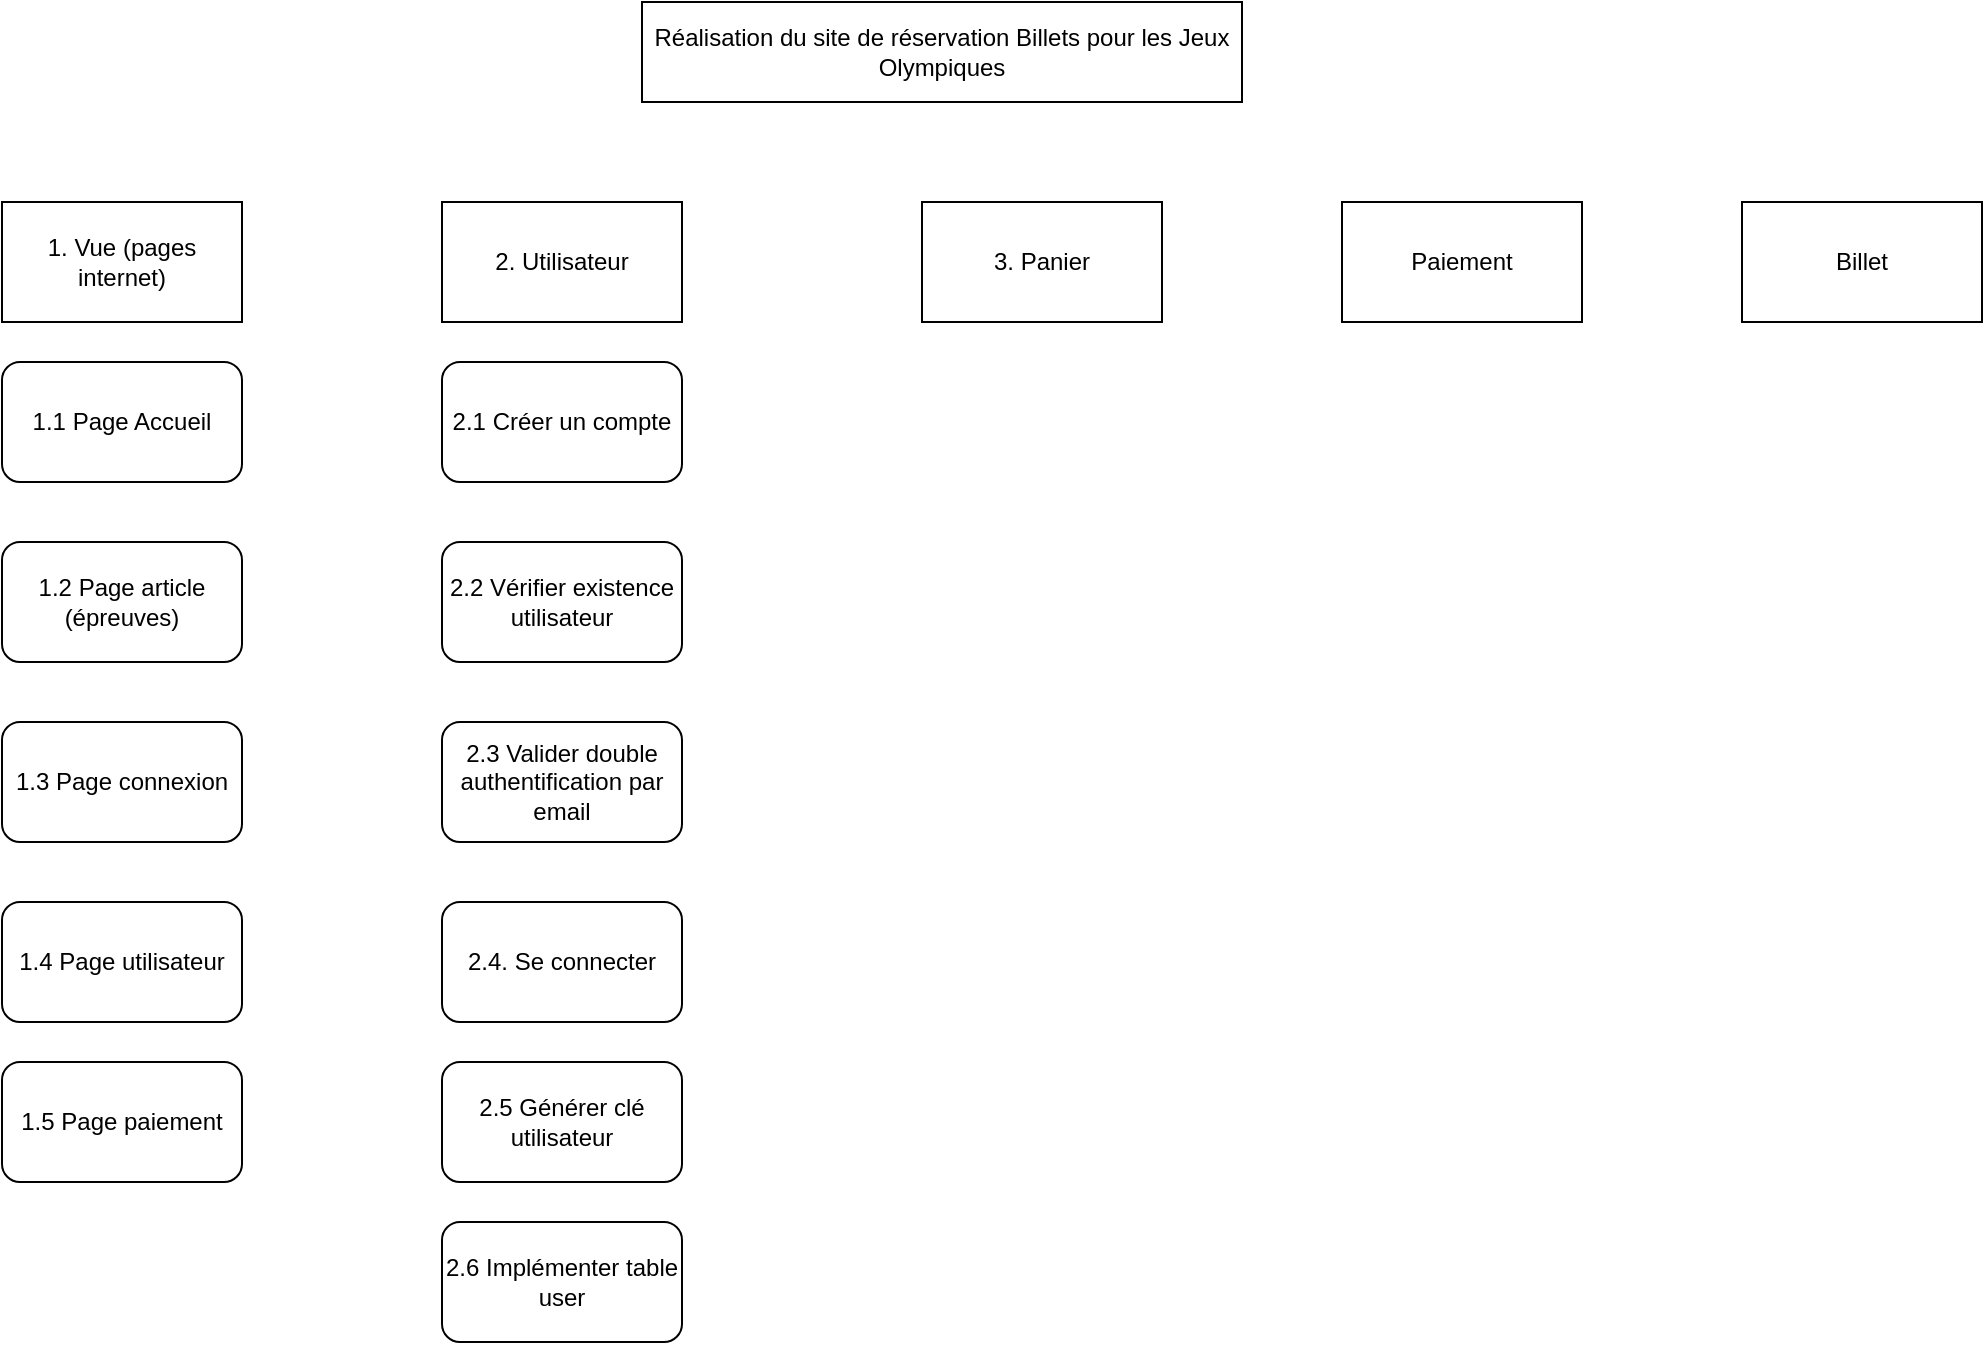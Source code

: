 <mxfile version="24.2.5" type="github">
  <diagram name="Page-1" id="QU1jY9Tkd8GwuoRYvhUv">
    <mxGraphModel dx="794" dy="386" grid="1" gridSize="10" guides="1" tooltips="1" connect="1" arrows="1" fold="1" page="1" pageScale="1" pageWidth="827" pageHeight="1169" math="0" shadow="0">
      <root>
        <mxCell id="0" />
        <mxCell id="1" parent="0" />
        <mxCell id="j6DFhhQBlQ9trEZJzmF2-1" value="Réalisation du site de réservation Billets pour les Jeux Olympiques " style="rounded=0;whiteSpace=wrap;html=1;" vertex="1" parent="1">
          <mxGeometry x="330" y="30" width="300" height="50" as="geometry" />
        </mxCell>
        <mxCell id="j6DFhhQBlQ9trEZJzmF2-2" value="1. Vue (pages internet) " style="rounded=0;whiteSpace=wrap;html=1;" vertex="1" parent="1">
          <mxGeometry x="10" y="130" width="120" height="60" as="geometry" />
        </mxCell>
        <mxCell id="j6DFhhQBlQ9trEZJzmF2-3" value="2. Utilisateur " style="rounded=0;whiteSpace=wrap;html=1;" vertex="1" parent="1">
          <mxGeometry x="230" y="130" width="120" height="60" as="geometry" />
        </mxCell>
        <mxCell id="j6DFhhQBlQ9trEZJzmF2-5" value="3. Panier " style="rounded=0;whiteSpace=wrap;html=1;" vertex="1" parent="1">
          <mxGeometry x="470" y="130" width="120" height="60" as="geometry" />
        </mxCell>
        <mxCell id="j6DFhhQBlQ9trEZJzmF2-6" value="Paiement" style="rounded=0;whiteSpace=wrap;html=1;" vertex="1" parent="1">
          <mxGeometry x="680" y="130" width="120" height="60" as="geometry" />
        </mxCell>
        <mxCell id="j6DFhhQBlQ9trEZJzmF2-7" value="Billet" style="rounded=0;whiteSpace=wrap;html=1;" vertex="1" parent="1">
          <mxGeometry x="880" y="130" width="120" height="60" as="geometry" />
        </mxCell>
        <mxCell id="j6DFhhQBlQ9trEZJzmF2-8" value="1.1 Page Accueil" style="rounded=1;whiteSpace=wrap;html=1;" vertex="1" parent="1">
          <mxGeometry x="10" y="210" width="120" height="60" as="geometry" />
        </mxCell>
        <mxCell id="j6DFhhQBlQ9trEZJzmF2-9" value="1.2 Page article (épreuves)" style="rounded=1;whiteSpace=wrap;html=1;" vertex="1" parent="1">
          <mxGeometry x="10" y="300" width="120" height="60" as="geometry" />
        </mxCell>
        <mxCell id="j6DFhhQBlQ9trEZJzmF2-10" value="1.3 Page connexion" style="rounded=1;whiteSpace=wrap;html=1;" vertex="1" parent="1">
          <mxGeometry x="10" y="390" width="120" height="60" as="geometry" />
        </mxCell>
        <mxCell id="j6DFhhQBlQ9trEZJzmF2-11" value="1.4 Page utilisateur" style="rounded=1;whiteSpace=wrap;html=1;" vertex="1" parent="1">
          <mxGeometry x="10" y="480" width="120" height="60" as="geometry" />
        </mxCell>
        <mxCell id="j6DFhhQBlQ9trEZJzmF2-12" value="1.5 Page paiement" style="rounded=1;whiteSpace=wrap;html=1;" vertex="1" parent="1">
          <mxGeometry x="10" y="560" width="120" height="60" as="geometry" />
        </mxCell>
        <mxCell id="j6DFhhQBlQ9trEZJzmF2-13" value="2.1 Créer un compte " style="rounded=1;whiteSpace=wrap;html=1;" vertex="1" parent="1">
          <mxGeometry x="230" y="210" width="120" height="60" as="geometry" />
        </mxCell>
        <mxCell id="j6DFhhQBlQ9trEZJzmF2-14" value="2.2 Vérifier existence utilisateur" style="rounded=1;whiteSpace=wrap;html=1;" vertex="1" parent="1">
          <mxGeometry x="230" y="300" width="120" height="60" as="geometry" />
        </mxCell>
        <mxCell id="j6DFhhQBlQ9trEZJzmF2-15" value="2.3 Valider double authentification par email" style="rounded=1;whiteSpace=wrap;html=1;" vertex="1" parent="1">
          <mxGeometry x="230" y="390" width="120" height="60" as="geometry" />
        </mxCell>
        <mxCell id="j6DFhhQBlQ9trEZJzmF2-16" value="2.4. Se connecter " style="rounded=1;whiteSpace=wrap;html=1;" vertex="1" parent="1">
          <mxGeometry x="230" y="480" width="120" height="60" as="geometry" />
        </mxCell>
        <mxCell id="j6DFhhQBlQ9trEZJzmF2-17" value="2.5 Générer clé utilisateur " style="rounded=1;whiteSpace=wrap;html=1;" vertex="1" parent="1">
          <mxGeometry x="230" y="560" width="120" height="60" as="geometry" />
        </mxCell>
        <mxCell id="j6DFhhQBlQ9trEZJzmF2-18" value="2.6 Implémenter table user" style="rounded=1;whiteSpace=wrap;html=1;" vertex="1" parent="1">
          <mxGeometry x="230" y="640" width="120" height="60" as="geometry" />
        </mxCell>
      </root>
    </mxGraphModel>
  </diagram>
</mxfile>
